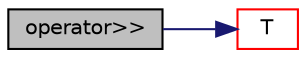 digraph "operator&gt;&gt;"
{
  bgcolor="transparent";
  edge [fontname="Helvetica",fontsize="10",labelfontname="Helvetica",labelfontsize="10"];
  node [fontname="Helvetica",fontsize="10",shape=record];
  rankdir="LR";
  Node24860 [label="operator\>\>",height=0.2,width=0.4,color="black", fillcolor="grey75", style="filled", fontcolor="black"];
  Node24860 -> Node24861 [color="midnightblue",fontsize="10",style="solid",fontname="Helvetica"];
  Node24861 [label="T",height=0.2,width=0.4,color="red",URL="$a21851.html#ae57fda0abb14bb0944947c463c6e09d4"];
}
